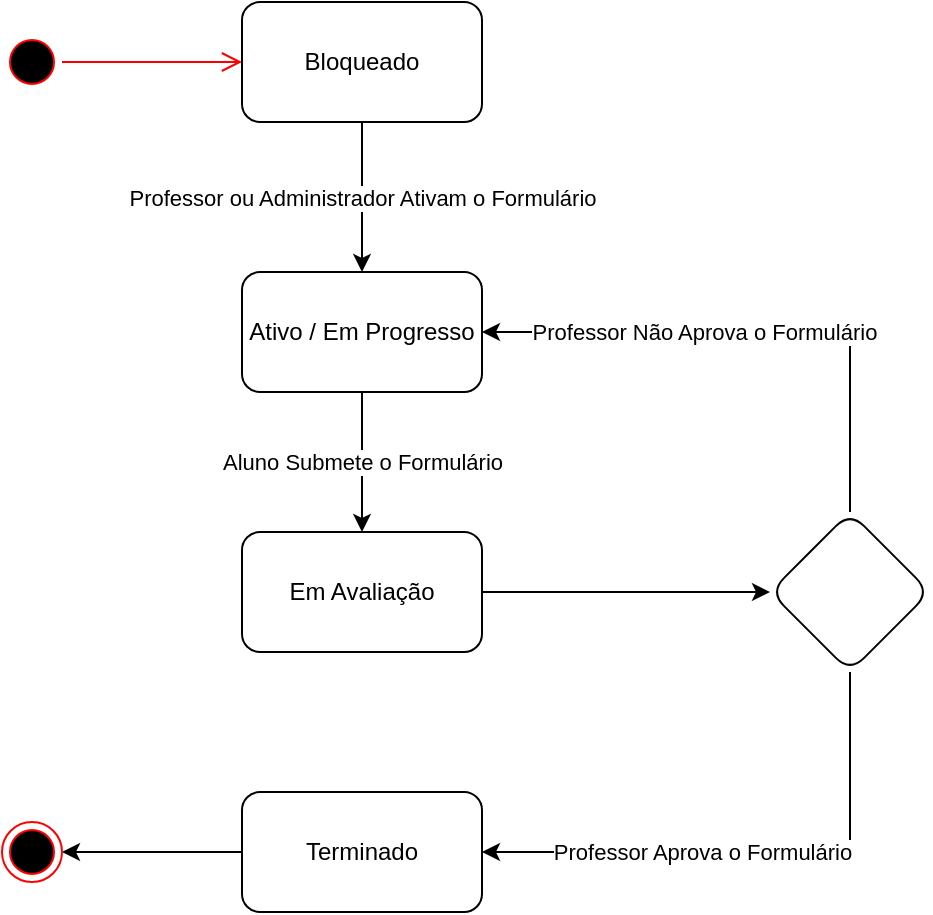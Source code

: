<mxfile version="19.0.2" type="device"><diagram id="ZycRwRDq6TTMyra-14Pd" name="Página-1"><mxGraphModel dx="1408" dy="859" grid="1" gridSize="10" guides="1" tooltips="1" connect="1" arrows="1" fold="1" page="1" pageScale="1" pageWidth="827" pageHeight="1169" math="0" shadow="0"><root><mxCell id="0"/><mxCell id="1" parent="0"/><mxCell id="BqYiTgqTBpCPz57kN8Sv-1" value="" style="ellipse;html=1;shape=startState;fillColor=#000000;strokeColor=#ff0000;" vertex="1" parent="1"><mxGeometry x="30" y="50" width="30" height="30" as="geometry"/></mxCell><mxCell id="BqYiTgqTBpCPz57kN8Sv-2" value="" style="edgeStyle=orthogonalEdgeStyle;html=1;verticalAlign=bottom;endArrow=open;endSize=8;strokeColor=#ff0000;rounded=0;entryX=0;entryY=0.5;entryDx=0;entryDy=0;" edge="1" source="BqYiTgqTBpCPz57kN8Sv-1" parent="1" target="BqYiTgqTBpCPz57kN8Sv-3"><mxGeometry relative="1" as="geometry"><mxPoint x="95" y="130" as="targetPoint"/></mxGeometry></mxCell><mxCell id="BqYiTgqTBpCPz57kN8Sv-5" value="Professor ou Administrador Ativam o Formulário" style="edgeStyle=orthogonalEdgeStyle;rounded=0;orthogonalLoop=1;jettySize=auto;html=1;" edge="1" parent="1" source="BqYiTgqTBpCPz57kN8Sv-3" target="BqYiTgqTBpCPz57kN8Sv-4"><mxGeometry relative="1" as="geometry"/></mxCell><mxCell id="BqYiTgqTBpCPz57kN8Sv-3" value="Bloqueado" style="rounded=1;whiteSpace=wrap;html=1;" vertex="1" parent="1"><mxGeometry x="150" y="35" width="120" height="60" as="geometry"/></mxCell><mxCell id="BqYiTgqTBpCPz57kN8Sv-7" value="Aluno Submete o Formulário" style="edgeStyle=orthogonalEdgeStyle;rounded=0;orthogonalLoop=1;jettySize=auto;html=1;" edge="1" parent="1" source="BqYiTgqTBpCPz57kN8Sv-4" target="BqYiTgqTBpCPz57kN8Sv-6"><mxGeometry relative="1" as="geometry"/></mxCell><mxCell id="BqYiTgqTBpCPz57kN8Sv-4" value="Ativo / Em Progresso" style="whiteSpace=wrap;html=1;rounded=1;" vertex="1" parent="1"><mxGeometry x="150" y="170" width="120" height="60" as="geometry"/></mxCell><mxCell id="BqYiTgqTBpCPz57kN8Sv-10" value="" style="edgeStyle=orthogonalEdgeStyle;rounded=0;orthogonalLoop=1;jettySize=auto;html=1;entryX=0;entryY=0.5;entryDx=0;entryDy=0;" edge="1" parent="1" source="BqYiTgqTBpCPz57kN8Sv-6" target="BqYiTgqTBpCPz57kN8Sv-9"><mxGeometry relative="1" as="geometry"/></mxCell><mxCell id="BqYiTgqTBpCPz57kN8Sv-6" value="Em Avaliação" style="whiteSpace=wrap;html=1;rounded=1;" vertex="1" parent="1"><mxGeometry x="150" y="300" width="120" height="60" as="geometry"/></mxCell><mxCell id="BqYiTgqTBpCPz57kN8Sv-11" style="edgeStyle=orthogonalEdgeStyle;rounded=0;orthogonalLoop=1;jettySize=auto;html=1;entryX=1;entryY=0.5;entryDx=0;entryDy=0;exitX=0.5;exitY=0;exitDx=0;exitDy=0;" edge="1" parent="1" source="BqYiTgqTBpCPz57kN8Sv-9" target="BqYiTgqTBpCPz57kN8Sv-4"><mxGeometry relative="1" as="geometry"><Array as="points"><mxPoint x="454" y="200"/></Array></mxGeometry></mxCell><mxCell id="BqYiTgqTBpCPz57kN8Sv-12" value="Professor Não Aprova o Formulário" style="edgeLabel;html=1;align=center;verticalAlign=middle;resizable=0;points=[];" vertex="1" connectable="0" parent="BqYiTgqTBpCPz57kN8Sv-11"><mxGeometry x="-0.243" relative="1" as="geometry"><mxPoint x="-60" as="offset"/></mxGeometry></mxCell><mxCell id="BqYiTgqTBpCPz57kN8Sv-14" value="" style="edgeStyle=orthogonalEdgeStyle;rounded=0;orthogonalLoop=1;jettySize=auto;html=1;" edge="1" parent="1" source="BqYiTgqTBpCPz57kN8Sv-9" target="BqYiTgqTBpCPz57kN8Sv-13"><mxGeometry relative="1" as="geometry"><Array as="points"><mxPoint x="454" y="460"/></Array></mxGeometry></mxCell><mxCell id="BqYiTgqTBpCPz57kN8Sv-15" value="Professor Aprova o Formulário" style="edgeLabel;html=1;align=center;verticalAlign=middle;resizable=0;points=[];" vertex="1" connectable="0" parent="BqYiTgqTBpCPz57kN8Sv-14"><mxGeometry x="-0.577" y="-1" relative="1" as="geometry"><mxPoint x="-73" y="32" as="offset"/></mxGeometry></mxCell><mxCell id="BqYiTgqTBpCPz57kN8Sv-9" value="" style="rhombus;whiteSpace=wrap;html=1;rounded=1;" vertex="1" parent="1"><mxGeometry x="414" y="290" width="80" height="80" as="geometry"/></mxCell><mxCell id="BqYiTgqTBpCPz57kN8Sv-17" style="edgeStyle=orthogonalEdgeStyle;rounded=0;orthogonalLoop=1;jettySize=auto;html=1;exitX=0;exitY=0.5;exitDx=0;exitDy=0;entryX=1;entryY=0.5;entryDx=0;entryDy=0;" edge="1" parent="1" source="BqYiTgqTBpCPz57kN8Sv-13" target="BqYiTgqTBpCPz57kN8Sv-16"><mxGeometry relative="1" as="geometry"/></mxCell><mxCell id="BqYiTgqTBpCPz57kN8Sv-13" value="Terminado" style="whiteSpace=wrap;html=1;rounded=1;" vertex="1" parent="1"><mxGeometry x="150" y="430" width="120" height="60" as="geometry"/></mxCell><mxCell id="BqYiTgqTBpCPz57kN8Sv-16" value="" style="ellipse;html=1;shape=endState;fillColor=#000000;strokeColor=#ff0000;" vertex="1" parent="1"><mxGeometry x="30" y="445" width="30" height="30" as="geometry"/></mxCell></root></mxGraphModel></diagram></mxfile>